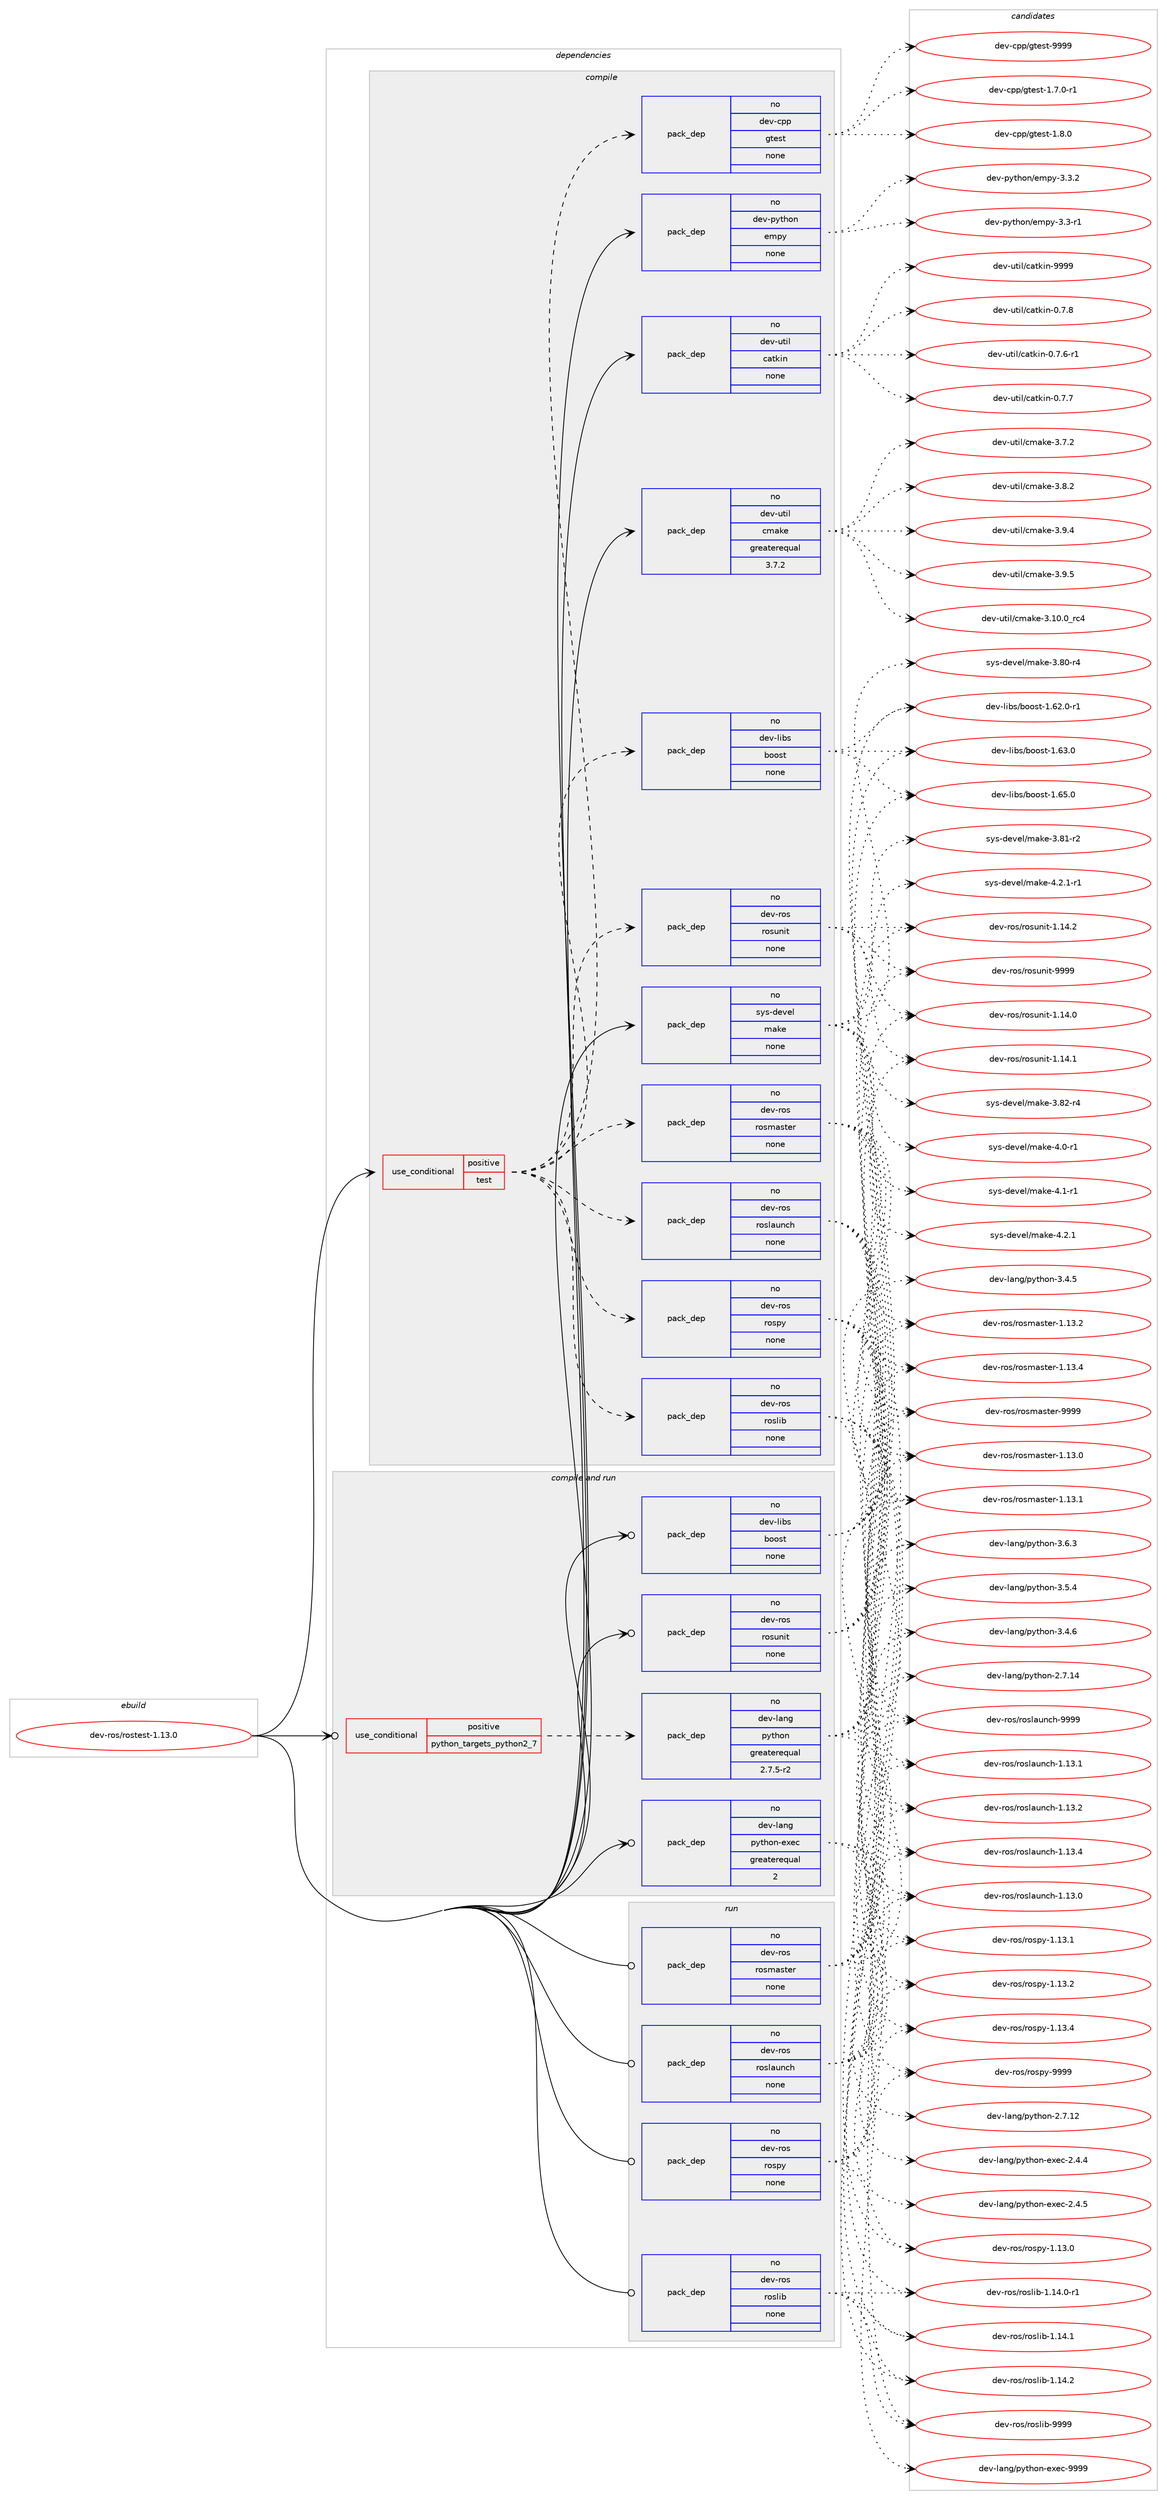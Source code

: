 digraph prolog {

# *************
# Graph options
# *************

newrank=true;
concentrate=true;
compound=true;
graph [rankdir=LR,fontname=Helvetica,fontsize=10,ranksep=1.5];#, ranksep=2.5, nodesep=0.2];
edge  [arrowhead=vee];
node  [fontname=Helvetica,fontsize=10];

# **********
# The ebuild
# **********

subgraph cluster_leftcol {
color=gray;
rank=same;
label=<<i>ebuild</i>>;
id [label="dev-ros/rostest-1.13.0", color=red, width=4, href="../dev-ros/rostest-1.13.0.svg"];
}

# ****************
# The dependencies
# ****************

subgraph cluster_midcol {
color=gray;
label=<<i>dependencies</i>>;
subgraph cluster_compile {
fillcolor="#eeeeee";
style=filled;
label=<<i>compile</i>>;
subgraph cond46959 {
dependency211855 [label=<<TABLE BORDER="0" CELLBORDER="1" CELLSPACING="0" CELLPADDING="4"><TR><TD ROWSPAN="3" CELLPADDING="10">use_conditional</TD></TR><TR><TD>positive</TD></TR><TR><TD>test</TD></TR></TABLE>>, shape=none, color=red];
subgraph pack160909 {
dependency211856 [label=<<TABLE BORDER="0" CELLBORDER="1" CELLSPACING="0" CELLPADDING="4" WIDTH="220"><TR><TD ROWSPAN="6" CELLPADDING="30">pack_dep</TD></TR><TR><TD WIDTH="110">no</TD></TR><TR><TD>dev-ros</TD></TR><TR><TD>rosunit</TD></TR><TR><TD>none</TD></TR><TR><TD></TD></TR></TABLE>>, shape=none, color=blue];
}
dependency211855:e -> dependency211856:w [weight=20,style="dashed",arrowhead="vee"];
subgraph pack160910 {
dependency211857 [label=<<TABLE BORDER="0" CELLBORDER="1" CELLSPACING="0" CELLPADDING="4" WIDTH="220"><TR><TD ROWSPAN="6" CELLPADDING="30">pack_dep</TD></TR><TR><TD WIDTH="110">no</TD></TR><TR><TD>dev-libs</TD></TR><TR><TD>boost</TD></TR><TR><TD>none</TD></TR><TR><TD></TD></TR></TABLE>>, shape=none, color=blue];
}
dependency211855:e -> dependency211857:w [weight=20,style="dashed",arrowhead="vee"];
subgraph pack160911 {
dependency211858 [label=<<TABLE BORDER="0" CELLBORDER="1" CELLSPACING="0" CELLPADDING="4" WIDTH="220"><TR><TD ROWSPAN="6" CELLPADDING="30">pack_dep</TD></TR><TR><TD WIDTH="110">no</TD></TR><TR><TD>dev-ros</TD></TR><TR><TD>roslib</TD></TR><TR><TD>none</TD></TR><TR><TD></TD></TR></TABLE>>, shape=none, color=blue];
}
dependency211855:e -> dependency211858:w [weight=20,style="dashed",arrowhead="vee"];
subgraph pack160912 {
dependency211859 [label=<<TABLE BORDER="0" CELLBORDER="1" CELLSPACING="0" CELLPADDING="4" WIDTH="220"><TR><TD ROWSPAN="6" CELLPADDING="30">pack_dep</TD></TR><TR><TD WIDTH="110">no</TD></TR><TR><TD>dev-ros</TD></TR><TR><TD>rospy</TD></TR><TR><TD>none</TD></TR><TR><TD></TD></TR></TABLE>>, shape=none, color=blue];
}
dependency211855:e -> dependency211859:w [weight=20,style="dashed",arrowhead="vee"];
subgraph pack160913 {
dependency211860 [label=<<TABLE BORDER="0" CELLBORDER="1" CELLSPACING="0" CELLPADDING="4" WIDTH="220"><TR><TD ROWSPAN="6" CELLPADDING="30">pack_dep</TD></TR><TR><TD WIDTH="110">no</TD></TR><TR><TD>dev-ros</TD></TR><TR><TD>roslaunch</TD></TR><TR><TD>none</TD></TR><TR><TD></TD></TR></TABLE>>, shape=none, color=blue];
}
dependency211855:e -> dependency211860:w [weight=20,style="dashed",arrowhead="vee"];
subgraph pack160914 {
dependency211861 [label=<<TABLE BORDER="0" CELLBORDER="1" CELLSPACING="0" CELLPADDING="4" WIDTH="220"><TR><TD ROWSPAN="6" CELLPADDING="30">pack_dep</TD></TR><TR><TD WIDTH="110">no</TD></TR><TR><TD>dev-ros</TD></TR><TR><TD>rosmaster</TD></TR><TR><TD>none</TD></TR><TR><TD></TD></TR></TABLE>>, shape=none, color=blue];
}
dependency211855:e -> dependency211861:w [weight=20,style="dashed",arrowhead="vee"];
subgraph pack160915 {
dependency211862 [label=<<TABLE BORDER="0" CELLBORDER="1" CELLSPACING="0" CELLPADDING="4" WIDTH="220"><TR><TD ROWSPAN="6" CELLPADDING="30">pack_dep</TD></TR><TR><TD WIDTH="110">no</TD></TR><TR><TD>dev-cpp</TD></TR><TR><TD>gtest</TD></TR><TR><TD>none</TD></TR><TR><TD></TD></TR></TABLE>>, shape=none, color=blue];
}
dependency211855:e -> dependency211862:w [weight=20,style="dashed",arrowhead="vee"];
}
id:e -> dependency211855:w [weight=20,style="solid",arrowhead="vee"];
subgraph pack160916 {
dependency211863 [label=<<TABLE BORDER="0" CELLBORDER="1" CELLSPACING="0" CELLPADDING="4" WIDTH="220"><TR><TD ROWSPAN="6" CELLPADDING="30">pack_dep</TD></TR><TR><TD WIDTH="110">no</TD></TR><TR><TD>dev-python</TD></TR><TR><TD>empy</TD></TR><TR><TD>none</TD></TR><TR><TD></TD></TR></TABLE>>, shape=none, color=blue];
}
id:e -> dependency211863:w [weight=20,style="solid",arrowhead="vee"];
subgraph pack160917 {
dependency211864 [label=<<TABLE BORDER="0" CELLBORDER="1" CELLSPACING="0" CELLPADDING="4" WIDTH="220"><TR><TD ROWSPAN="6" CELLPADDING="30">pack_dep</TD></TR><TR><TD WIDTH="110">no</TD></TR><TR><TD>dev-util</TD></TR><TR><TD>catkin</TD></TR><TR><TD>none</TD></TR><TR><TD></TD></TR></TABLE>>, shape=none, color=blue];
}
id:e -> dependency211864:w [weight=20,style="solid",arrowhead="vee"];
subgraph pack160918 {
dependency211865 [label=<<TABLE BORDER="0" CELLBORDER="1" CELLSPACING="0" CELLPADDING="4" WIDTH="220"><TR><TD ROWSPAN="6" CELLPADDING="30">pack_dep</TD></TR><TR><TD WIDTH="110">no</TD></TR><TR><TD>dev-util</TD></TR><TR><TD>cmake</TD></TR><TR><TD>greaterequal</TD></TR><TR><TD>3.7.2</TD></TR></TABLE>>, shape=none, color=blue];
}
id:e -> dependency211865:w [weight=20,style="solid",arrowhead="vee"];
subgraph pack160919 {
dependency211866 [label=<<TABLE BORDER="0" CELLBORDER="1" CELLSPACING="0" CELLPADDING="4" WIDTH="220"><TR><TD ROWSPAN="6" CELLPADDING="30">pack_dep</TD></TR><TR><TD WIDTH="110">no</TD></TR><TR><TD>sys-devel</TD></TR><TR><TD>make</TD></TR><TR><TD>none</TD></TR><TR><TD></TD></TR></TABLE>>, shape=none, color=blue];
}
id:e -> dependency211866:w [weight=20,style="solid",arrowhead="vee"];
}
subgraph cluster_compileandrun {
fillcolor="#eeeeee";
style=filled;
label=<<i>compile and run</i>>;
subgraph cond46960 {
dependency211867 [label=<<TABLE BORDER="0" CELLBORDER="1" CELLSPACING="0" CELLPADDING="4"><TR><TD ROWSPAN="3" CELLPADDING="10">use_conditional</TD></TR><TR><TD>positive</TD></TR><TR><TD>python_targets_python2_7</TD></TR></TABLE>>, shape=none, color=red];
subgraph pack160920 {
dependency211868 [label=<<TABLE BORDER="0" CELLBORDER="1" CELLSPACING="0" CELLPADDING="4" WIDTH="220"><TR><TD ROWSPAN="6" CELLPADDING="30">pack_dep</TD></TR><TR><TD WIDTH="110">no</TD></TR><TR><TD>dev-lang</TD></TR><TR><TD>python</TD></TR><TR><TD>greaterequal</TD></TR><TR><TD>2.7.5-r2</TD></TR></TABLE>>, shape=none, color=blue];
}
dependency211867:e -> dependency211868:w [weight=20,style="dashed",arrowhead="vee"];
}
id:e -> dependency211867:w [weight=20,style="solid",arrowhead="odotvee"];
subgraph pack160921 {
dependency211869 [label=<<TABLE BORDER="0" CELLBORDER="1" CELLSPACING="0" CELLPADDING="4" WIDTH="220"><TR><TD ROWSPAN="6" CELLPADDING="30">pack_dep</TD></TR><TR><TD WIDTH="110">no</TD></TR><TR><TD>dev-lang</TD></TR><TR><TD>python-exec</TD></TR><TR><TD>greaterequal</TD></TR><TR><TD>2</TD></TR></TABLE>>, shape=none, color=blue];
}
id:e -> dependency211869:w [weight=20,style="solid",arrowhead="odotvee"];
subgraph pack160922 {
dependency211870 [label=<<TABLE BORDER="0" CELLBORDER="1" CELLSPACING="0" CELLPADDING="4" WIDTH="220"><TR><TD ROWSPAN="6" CELLPADDING="30">pack_dep</TD></TR><TR><TD WIDTH="110">no</TD></TR><TR><TD>dev-libs</TD></TR><TR><TD>boost</TD></TR><TR><TD>none</TD></TR><TR><TD></TD></TR></TABLE>>, shape=none, color=blue];
}
id:e -> dependency211870:w [weight=20,style="solid",arrowhead="odotvee"];
subgraph pack160923 {
dependency211871 [label=<<TABLE BORDER="0" CELLBORDER="1" CELLSPACING="0" CELLPADDING="4" WIDTH="220"><TR><TD ROWSPAN="6" CELLPADDING="30">pack_dep</TD></TR><TR><TD WIDTH="110">no</TD></TR><TR><TD>dev-ros</TD></TR><TR><TD>rosunit</TD></TR><TR><TD>none</TD></TR><TR><TD></TD></TR></TABLE>>, shape=none, color=blue];
}
id:e -> dependency211871:w [weight=20,style="solid",arrowhead="odotvee"];
}
subgraph cluster_run {
fillcolor="#eeeeee";
style=filled;
label=<<i>run</i>>;
subgraph pack160924 {
dependency211872 [label=<<TABLE BORDER="0" CELLBORDER="1" CELLSPACING="0" CELLPADDING="4" WIDTH="220"><TR><TD ROWSPAN="6" CELLPADDING="30">pack_dep</TD></TR><TR><TD WIDTH="110">no</TD></TR><TR><TD>dev-ros</TD></TR><TR><TD>roslaunch</TD></TR><TR><TD>none</TD></TR><TR><TD></TD></TR></TABLE>>, shape=none, color=blue];
}
id:e -> dependency211872:w [weight=20,style="solid",arrowhead="odot"];
subgraph pack160925 {
dependency211873 [label=<<TABLE BORDER="0" CELLBORDER="1" CELLSPACING="0" CELLPADDING="4" WIDTH="220"><TR><TD ROWSPAN="6" CELLPADDING="30">pack_dep</TD></TR><TR><TD WIDTH="110">no</TD></TR><TR><TD>dev-ros</TD></TR><TR><TD>roslib</TD></TR><TR><TD>none</TD></TR><TR><TD></TD></TR></TABLE>>, shape=none, color=blue];
}
id:e -> dependency211873:w [weight=20,style="solid",arrowhead="odot"];
subgraph pack160926 {
dependency211874 [label=<<TABLE BORDER="0" CELLBORDER="1" CELLSPACING="0" CELLPADDING="4" WIDTH="220"><TR><TD ROWSPAN="6" CELLPADDING="30">pack_dep</TD></TR><TR><TD WIDTH="110">no</TD></TR><TR><TD>dev-ros</TD></TR><TR><TD>rosmaster</TD></TR><TR><TD>none</TD></TR><TR><TD></TD></TR></TABLE>>, shape=none, color=blue];
}
id:e -> dependency211874:w [weight=20,style="solid",arrowhead="odot"];
subgraph pack160927 {
dependency211875 [label=<<TABLE BORDER="0" CELLBORDER="1" CELLSPACING="0" CELLPADDING="4" WIDTH="220"><TR><TD ROWSPAN="6" CELLPADDING="30">pack_dep</TD></TR><TR><TD WIDTH="110">no</TD></TR><TR><TD>dev-ros</TD></TR><TR><TD>rospy</TD></TR><TR><TD>none</TD></TR><TR><TD></TD></TR></TABLE>>, shape=none, color=blue];
}
id:e -> dependency211875:w [weight=20,style="solid",arrowhead="odot"];
}
}

# **************
# The candidates
# **************

subgraph cluster_choices {
rank=same;
color=gray;
label=<<i>candidates</i>>;

subgraph choice160909 {
color=black;
nodesep=1;
choice100101118451141111154711411111511711010511645494649524648 [label="dev-ros/rosunit-1.14.0", color=red, width=4,href="../dev-ros/rosunit-1.14.0.svg"];
choice100101118451141111154711411111511711010511645494649524649 [label="dev-ros/rosunit-1.14.1", color=red, width=4,href="../dev-ros/rosunit-1.14.1.svg"];
choice100101118451141111154711411111511711010511645494649524650 [label="dev-ros/rosunit-1.14.2", color=red, width=4,href="../dev-ros/rosunit-1.14.2.svg"];
choice10010111845114111115471141111151171101051164557575757 [label="dev-ros/rosunit-9999", color=red, width=4,href="../dev-ros/rosunit-9999.svg"];
dependency211856:e -> choice100101118451141111154711411111511711010511645494649524648:w [style=dotted,weight="100"];
dependency211856:e -> choice100101118451141111154711411111511711010511645494649524649:w [style=dotted,weight="100"];
dependency211856:e -> choice100101118451141111154711411111511711010511645494649524650:w [style=dotted,weight="100"];
dependency211856:e -> choice10010111845114111115471141111151171101051164557575757:w [style=dotted,weight="100"];
}
subgraph choice160910 {
color=black;
nodesep=1;
choice10010111845108105981154798111111115116454946545046484511449 [label="dev-libs/boost-1.62.0-r1", color=red, width=4,href="../dev-libs/boost-1.62.0-r1.svg"];
choice1001011184510810598115479811111111511645494654514648 [label="dev-libs/boost-1.63.0", color=red, width=4,href="../dev-libs/boost-1.63.0.svg"];
choice1001011184510810598115479811111111511645494654534648 [label="dev-libs/boost-1.65.0", color=red, width=4,href="../dev-libs/boost-1.65.0.svg"];
dependency211857:e -> choice10010111845108105981154798111111115116454946545046484511449:w [style=dotted,weight="100"];
dependency211857:e -> choice1001011184510810598115479811111111511645494654514648:w [style=dotted,weight="100"];
dependency211857:e -> choice1001011184510810598115479811111111511645494654534648:w [style=dotted,weight="100"];
}
subgraph choice160911 {
color=black;
nodesep=1;
choice100101118451141111154711411111510810598454946495246484511449 [label="dev-ros/roslib-1.14.0-r1", color=red, width=4,href="../dev-ros/roslib-1.14.0-r1.svg"];
choice10010111845114111115471141111151081059845494649524649 [label="dev-ros/roslib-1.14.1", color=red, width=4,href="../dev-ros/roslib-1.14.1.svg"];
choice10010111845114111115471141111151081059845494649524650 [label="dev-ros/roslib-1.14.2", color=red, width=4,href="../dev-ros/roslib-1.14.2.svg"];
choice1001011184511411111547114111115108105984557575757 [label="dev-ros/roslib-9999", color=red, width=4,href="../dev-ros/roslib-9999.svg"];
dependency211858:e -> choice100101118451141111154711411111510810598454946495246484511449:w [style=dotted,weight="100"];
dependency211858:e -> choice10010111845114111115471141111151081059845494649524649:w [style=dotted,weight="100"];
dependency211858:e -> choice10010111845114111115471141111151081059845494649524650:w [style=dotted,weight="100"];
dependency211858:e -> choice1001011184511411111547114111115108105984557575757:w [style=dotted,weight="100"];
}
subgraph choice160912 {
color=black;
nodesep=1;
choice100101118451141111154711411111511212145494649514648 [label="dev-ros/rospy-1.13.0", color=red, width=4,href="../dev-ros/rospy-1.13.0.svg"];
choice100101118451141111154711411111511212145494649514649 [label="dev-ros/rospy-1.13.1", color=red, width=4,href="../dev-ros/rospy-1.13.1.svg"];
choice100101118451141111154711411111511212145494649514650 [label="dev-ros/rospy-1.13.2", color=red, width=4,href="../dev-ros/rospy-1.13.2.svg"];
choice100101118451141111154711411111511212145494649514652 [label="dev-ros/rospy-1.13.4", color=red, width=4,href="../dev-ros/rospy-1.13.4.svg"];
choice10010111845114111115471141111151121214557575757 [label="dev-ros/rospy-9999", color=red, width=4,href="../dev-ros/rospy-9999.svg"];
dependency211859:e -> choice100101118451141111154711411111511212145494649514648:w [style=dotted,weight="100"];
dependency211859:e -> choice100101118451141111154711411111511212145494649514649:w [style=dotted,weight="100"];
dependency211859:e -> choice100101118451141111154711411111511212145494649514650:w [style=dotted,weight="100"];
dependency211859:e -> choice100101118451141111154711411111511212145494649514652:w [style=dotted,weight="100"];
dependency211859:e -> choice10010111845114111115471141111151121214557575757:w [style=dotted,weight="100"];
}
subgraph choice160913 {
color=black;
nodesep=1;
choice1001011184511411111547114111115108971171109910445494649514648 [label="dev-ros/roslaunch-1.13.0", color=red, width=4,href="../dev-ros/roslaunch-1.13.0.svg"];
choice1001011184511411111547114111115108971171109910445494649514649 [label="dev-ros/roslaunch-1.13.1", color=red, width=4,href="../dev-ros/roslaunch-1.13.1.svg"];
choice1001011184511411111547114111115108971171109910445494649514650 [label="dev-ros/roslaunch-1.13.2", color=red, width=4,href="../dev-ros/roslaunch-1.13.2.svg"];
choice1001011184511411111547114111115108971171109910445494649514652 [label="dev-ros/roslaunch-1.13.4", color=red, width=4,href="../dev-ros/roslaunch-1.13.4.svg"];
choice100101118451141111154711411111510897117110991044557575757 [label="dev-ros/roslaunch-9999", color=red, width=4,href="../dev-ros/roslaunch-9999.svg"];
dependency211860:e -> choice1001011184511411111547114111115108971171109910445494649514648:w [style=dotted,weight="100"];
dependency211860:e -> choice1001011184511411111547114111115108971171109910445494649514649:w [style=dotted,weight="100"];
dependency211860:e -> choice1001011184511411111547114111115108971171109910445494649514650:w [style=dotted,weight="100"];
dependency211860:e -> choice1001011184511411111547114111115108971171109910445494649514652:w [style=dotted,weight="100"];
dependency211860:e -> choice100101118451141111154711411111510897117110991044557575757:w [style=dotted,weight="100"];
}
subgraph choice160914 {
color=black;
nodesep=1;
choice10010111845114111115471141111151099711511610111445494649514648 [label="dev-ros/rosmaster-1.13.0", color=red, width=4,href="../dev-ros/rosmaster-1.13.0.svg"];
choice10010111845114111115471141111151099711511610111445494649514649 [label="dev-ros/rosmaster-1.13.1", color=red, width=4,href="../dev-ros/rosmaster-1.13.1.svg"];
choice10010111845114111115471141111151099711511610111445494649514650 [label="dev-ros/rosmaster-1.13.2", color=red, width=4,href="../dev-ros/rosmaster-1.13.2.svg"];
choice10010111845114111115471141111151099711511610111445494649514652 [label="dev-ros/rosmaster-1.13.4", color=red, width=4,href="../dev-ros/rosmaster-1.13.4.svg"];
choice1001011184511411111547114111115109971151161011144557575757 [label="dev-ros/rosmaster-9999", color=red, width=4,href="../dev-ros/rosmaster-9999.svg"];
dependency211861:e -> choice10010111845114111115471141111151099711511610111445494649514648:w [style=dotted,weight="100"];
dependency211861:e -> choice10010111845114111115471141111151099711511610111445494649514649:w [style=dotted,weight="100"];
dependency211861:e -> choice10010111845114111115471141111151099711511610111445494649514650:w [style=dotted,weight="100"];
dependency211861:e -> choice10010111845114111115471141111151099711511610111445494649514652:w [style=dotted,weight="100"];
dependency211861:e -> choice1001011184511411111547114111115109971151161011144557575757:w [style=dotted,weight="100"];
}
subgraph choice160915 {
color=black;
nodesep=1;
choice1001011184599112112471031161011151164549465546484511449 [label="dev-cpp/gtest-1.7.0-r1", color=red, width=4,href="../dev-cpp/gtest-1.7.0-r1.svg"];
choice100101118459911211247103116101115116454946564648 [label="dev-cpp/gtest-1.8.0", color=red, width=4,href="../dev-cpp/gtest-1.8.0.svg"];
choice1001011184599112112471031161011151164557575757 [label="dev-cpp/gtest-9999", color=red, width=4,href="../dev-cpp/gtest-9999.svg"];
dependency211862:e -> choice1001011184599112112471031161011151164549465546484511449:w [style=dotted,weight="100"];
dependency211862:e -> choice100101118459911211247103116101115116454946564648:w [style=dotted,weight="100"];
dependency211862:e -> choice1001011184599112112471031161011151164557575757:w [style=dotted,weight="100"];
}
subgraph choice160916 {
color=black;
nodesep=1;
choice1001011184511212111610411111047101109112121455146514511449 [label="dev-python/empy-3.3-r1", color=red, width=4,href="../dev-python/empy-3.3-r1.svg"];
choice1001011184511212111610411111047101109112121455146514650 [label="dev-python/empy-3.3.2", color=red, width=4,href="../dev-python/empy-3.3.2.svg"];
dependency211863:e -> choice1001011184511212111610411111047101109112121455146514511449:w [style=dotted,weight="100"];
dependency211863:e -> choice1001011184511212111610411111047101109112121455146514650:w [style=dotted,weight="100"];
}
subgraph choice160917 {
color=black;
nodesep=1;
choice100101118451171161051084799971161071051104548465546544511449 [label="dev-util/catkin-0.7.6-r1", color=red, width=4,href="../dev-util/catkin-0.7.6-r1.svg"];
choice10010111845117116105108479997116107105110454846554655 [label="dev-util/catkin-0.7.7", color=red, width=4,href="../dev-util/catkin-0.7.7.svg"];
choice10010111845117116105108479997116107105110454846554656 [label="dev-util/catkin-0.7.8", color=red, width=4,href="../dev-util/catkin-0.7.8.svg"];
choice100101118451171161051084799971161071051104557575757 [label="dev-util/catkin-9999", color=red, width=4,href="../dev-util/catkin-9999.svg"];
dependency211864:e -> choice100101118451171161051084799971161071051104548465546544511449:w [style=dotted,weight="100"];
dependency211864:e -> choice10010111845117116105108479997116107105110454846554655:w [style=dotted,weight="100"];
dependency211864:e -> choice10010111845117116105108479997116107105110454846554656:w [style=dotted,weight="100"];
dependency211864:e -> choice100101118451171161051084799971161071051104557575757:w [style=dotted,weight="100"];
}
subgraph choice160918 {
color=black;
nodesep=1;
choice1001011184511711610510847991099710710145514649484648951149952 [label="dev-util/cmake-3.10.0_rc4", color=red, width=4,href="../dev-util/cmake-3.10.0_rc4.svg"];
choice10010111845117116105108479910997107101455146554650 [label="dev-util/cmake-3.7.2", color=red, width=4,href="../dev-util/cmake-3.7.2.svg"];
choice10010111845117116105108479910997107101455146564650 [label="dev-util/cmake-3.8.2", color=red, width=4,href="../dev-util/cmake-3.8.2.svg"];
choice10010111845117116105108479910997107101455146574652 [label="dev-util/cmake-3.9.4", color=red, width=4,href="../dev-util/cmake-3.9.4.svg"];
choice10010111845117116105108479910997107101455146574653 [label="dev-util/cmake-3.9.5", color=red, width=4,href="../dev-util/cmake-3.9.5.svg"];
dependency211865:e -> choice1001011184511711610510847991099710710145514649484648951149952:w [style=dotted,weight="100"];
dependency211865:e -> choice10010111845117116105108479910997107101455146554650:w [style=dotted,weight="100"];
dependency211865:e -> choice10010111845117116105108479910997107101455146564650:w [style=dotted,weight="100"];
dependency211865:e -> choice10010111845117116105108479910997107101455146574652:w [style=dotted,weight="100"];
dependency211865:e -> choice10010111845117116105108479910997107101455146574653:w [style=dotted,weight="100"];
}
subgraph choice160919 {
color=black;
nodesep=1;
choice11512111545100101118101108471099710710145514656484511452 [label="sys-devel/make-3.80-r4", color=red, width=4,href="../sys-devel/make-3.80-r4.svg"];
choice11512111545100101118101108471099710710145514656494511450 [label="sys-devel/make-3.81-r2", color=red, width=4,href="../sys-devel/make-3.81-r2.svg"];
choice11512111545100101118101108471099710710145514656504511452 [label="sys-devel/make-3.82-r4", color=red, width=4,href="../sys-devel/make-3.82-r4.svg"];
choice115121115451001011181011084710997107101455246484511449 [label="sys-devel/make-4.0-r1", color=red, width=4,href="../sys-devel/make-4.0-r1.svg"];
choice115121115451001011181011084710997107101455246494511449 [label="sys-devel/make-4.1-r1", color=red, width=4,href="../sys-devel/make-4.1-r1.svg"];
choice115121115451001011181011084710997107101455246504649 [label="sys-devel/make-4.2.1", color=red, width=4,href="../sys-devel/make-4.2.1.svg"];
choice1151211154510010111810110847109971071014552465046494511449 [label="sys-devel/make-4.2.1-r1", color=red, width=4,href="../sys-devel/make-4.2.1-r1.svg"];
dependency211866:e -> choice11512111545100101118101108471099710710145514656484511452:w [style=dotted,weight="100"];
dependency211866:e -> choice11512111545100101118101108471099710710145514656494511450:w [style=dotted,weight="100"];
dependency211866:e -> choice11512111545100101118101108471099710710145514656504511452:w [style=dotted,weight="100"];
dependency211866:e -> choice115121115451001011181011084710997107101455246484511449:w [style=dotted,weight="100"];
dependency211866:e -> choice115121115451001011181011084710997107101455246494511449:w [style=dotted,weight="100"];
dependency211866:e -> choice115121115451001011181011084710997107101455246504649:w [style=dotted,weight="100"];
dependency211866:e -> choice1151211154510010111810110847109971071014552465046494511449:w [style=dotted,weight="100"];
}
subgraph choice160920 {
color=black;
nodesep=1;
choice10010111845108971101034711212111610411111045504655464950 [label="dev-lang/python-2.7.12", color=red, width=4,href="../dev-lang/python-2.7.12.svg"];
choice10010111845108971101034711212111610411111045504655464952 [label="dev-lang/python-2.7.14", color=red, width=4,href="../dev-lang/python-2.7.14.svg"];
choice100101118451089711010347112121116104111110455146524653 [label="dev-lang/python-3.4.5", color=red, width=4,href="../dev-lang/python-3.4.5.svg"];
choice100101118451089711010347112121116104111110455146524654 [label="dev-lang/python-3.4.6", color=red, width=4,href="../dev-lang/python-3.4.6.svg"];
choice100101118451089711010347112121116104111110455146534652 [label="dev-lang/python-3.5.4", color=red, width=4,href="../dev-lang/python-3.5.4.svg"];
choice100101118451089711010347112121116104111110455146544651 [label="dev-lang/python-3.6.3", color=red, width=4,href="../dev-lang/python-3.6.3.svg"];
dependency211868:e -> choice10010111845108971101034711212111610411111045504655464950:w [style=dotted,weight="100"];
dependency211868:e -> choice10010111845108971101034711212111610411111045504655464952:w [style=dotted,weight="100"];
dependency211868:e -> choice100101118451089711010347112121116104111110455146524653:w [style=dotted,weight="100"];
dependency211868:e -> choice100101118451089711010347112121116104111110455146524654:w [style=dotted,weight="100"];
dependency211868:e -> choice100101118451089711010347112121116104111110455146534652:w [style=dotted,weight="100"];
dependency211868:e -> choice100101118451089711010347112121116104111110455146544651:w [style=dotted,weight="100"];
}
subgraph choice160921 {
color=black;
nodesep=1;
choice1001011184510897110103471121211161041111104510112010199455046524652 [label="dev-lang/python-exec-2.4.4", color=red, width=4,href="../dev-lang/python-exec-2.4.4.svg"];
choice1001011184510897110103471121211161041111104510112010199455046524653 [label="dev-lang/python-exec-2.4.5", color=red, width=4,href="../dev-lang/python-exec-2.4.5.svg"];
choice10010111845108971101034711212111610411111045101120101994557575757 [label="dev-lang/python-exec-9999", color=red, width=4,href="../dev-lang/python-exec-9999.svg"];
dependency211869:e -> choice1001011184510897110103471121211161041111104510112010199455046524652:w [style=dotted,weight="100"];
dependency211869:e -> choice1001011184510897110103471121211161041111104510112010199455046524653:w [style=dotted,weight="100"];
dependency211869:e -> choice10010111845108971101034711212111610411111045101120101994557575757:w [style=dotted,weight="100"];
}
subgraph choice160922 {
color=black;
nodesep=1;
choice10010111845108105981154798111111115116454946545046484511449 [label="dev-libs/boost-1.62.0-r1", color=red, width=4,href="../dev-libs/boost-1.62.0-r1.svg"];
choice1001011184510810598115479811111111511645494654514648 [label="dev-libs/boost-1.63.0", color=red, width=4,href="../dev-libs/boost-1.63.0.svg"];
choice1001011184510810598115479811111111511645494654534648 [label="dev-libs/boost-1.65.0", color=red, width=4,href="../dev-libs/boost-1.65.0.svg"];
dependency211870:e -> choice10010111845108105981154798111111115116454946545046484511449:w [style=dotted,weight="100"];
dependency211870:e -> choice1001011184510810598115479811111111511645494654514648:w [style=dotted,weight="100"];
dependency211870:e -> choice1001011184510810598115479811111111511645494654534648:w [style=dotted,weight="100"];
}
subgraph choice160923 {
color=black;
nodesep=1;
choice100101118451141111154711411111511711010511645494649524648 [label="dev-ros/rosunit-1.14.0", color=red, width=4,href="../dev-ros/rosunit-1.14.0.svg"];
choice100101118451141111154711411111511711010511645494649524649 [label="dev-ros/rosunit-1.14.1", color=red, width=4,href="../dev-ros/rosunit-1.14.1.svg"];
choice100101118451141111154711411111511711010511645494649524650 [label="dev-ros/rosunit-1.14.2", color=red, width=4,href="../dev-ros/rosunit-1.14.2.svg"];
choice10010111845114111115471141111151171101051164557575757 [label="dev-ros/rosunit-9999", color=red, width=4,href="../dev-ros/rosunit-9999.svg"];
dependency211871:e -> choice100101118451141111154711411111511711010511645494649524648:w [style=dotted,weight="100"];
dependency211871:e -> choice100101118451141111154711411111511711010511645494649524649:w [style=dotted,weight="100"];
dependency211871:e -> choice100101118451141111154711411111511711010511645494649524650:w [style=dotted,weight="100"];
dependency211871:e -> choice10010111845114111115471141111151171101051164557575757:w [style=dotted,weight="100"];
}
subgraph choice160924 {
color=black;
nodesep=1;
choice1001011184511411111547114111115108971171109910445494649514648 [label="dev-ros/roslaunch-1.13.0", color=red, width=4,href="../dev-ros/roslaunch-1.13.0.svg"];
choice1001011184511411111547114111115108971171109910445494649514649 [label="dev-ros/roslaunch-1.13.1", color=red, width=4,href="../dev-ros/roslaunch-1.13.1.svg"];
choice1001011184511411111547114111115108971171109910445494649514650 [label="dev-ros/roslaunch-1.13.2", color=red, width=4,href="../dev-ros/roslaunch-1.13.2.svg"];
choice1001011184511411111547114111115108971171109910445494649514652 [label="dev-ros/roslaunch-1.13.4", color=red, width=4,href="../dev-ros/roslaunch-1.13.4.svg"];
choice100101118451141111154711411111510897117110991044557575757 [label="dev-ros/roslaunch-9999", color=red, width=4,href="../dev-ros/roslaunch-9999.svg"];
dependency211872:e -> choice1001011184511411111547114111115108971171109910445494649514648:w [style=dotted,weight="100"];
dependency211872:e -> choice1001011184511411111547114111115108971171109910445494649514649:w [style=dotted,weight="100"];
dependency211872:e -> choice1001011184511411111547114111115108971171109910445494649514650:w [style=dotted,weight="100"];
dependency211872:e -> choice1001011184511411111547114111115108971171109910445494649514652:w [style=dotted,weight="100"];
dependency211872:e -> choice100101118451141111154711411111510897117110991044557575757:w [style=dotted,weight="100"];
}
subgraph choice160925 {
color=black;
nodesep=1;
choice100101118451141111154711411111510810598454946495246484511449 [label="dev-ros/roslib-1.14.0-r1", color=red, width=4,href="../dev-ros/roslib-1.14.0-r1.svg"];
choice10010111845114111115471141111151081059845494649524649 [label="dev-ros/roslib-1.14.1", color=red, width=4,href="../dev-ros/roslib-1.14.1.svg"];
choice10010111845114111115471141111151081059845494649524650 [label="dev-ros/roslib-1.14.2", color=red, width=4,href="../dev-ros/roslib-1.14.2.svg"];
choice1001011184511411111547114111115108105984557575757 [label="dev-ros/roslib-9999", color=red, width=4,href="../dev-ros/roslib-9999.svg"];
dependency211873:e -> choice100101118451141111154711411111510810598454946495246484511449:w [style=dotted,weight="100"];
dependency211873:e -> choice10010111845114111115471141111151081059845494649524649:w [style=dotted,weight="100"];
dependency211873:e -> choice10010111845114111115471141111151081059845494649524650:w [style=dotted,weight="100"];
dependency211873:e -> choice1001011184511411111547114111115108105984557575757:w [style=dotted,weight="100"];
}
subgraph choice160926 {
color=black;
nodesep=1;
choice10010111845114111115471141111151099711511610111445494649514648 [label="dev-ros/rosmaster-1.13.0", color=red, width=4,href="../dev-ros/rosmaster-1.13.0.svg"];
choice10010111845114111115471141111151099711511610111445494649514649 [label="dev-ros/rosmaster-1.13.1", color=red, width=4,href="../dev-ros/rosmaster-1.13.1.svg"];
choice10010111845114111115471141111151099711511610111445494649514650 [label="dev-ros/rosmaster-1.13.2", color=red, width=4,href="../dev-ros/rosmaster-1.13.2.svg"];
choice10010111845114111115471141111151099711511610111445494649514652 [label="dev-ros/rosmaster-1.13.4", color=red, width=4,href="../dev-ros/rosmaster-1.13.4.svg"];
choice1001011184511411111547114111115109971151161011144557575757 [label="dev-ros/rosmaster-9999", color=red, width=4,href="../dev-ros/rosmaster-9999.svg"];
dependency211874:e -> choice10010111845114111115471141111151099711511610111445494649514648:w [style=dotted,weight="100"];
dependency211874:e -> choice10010111845114111115471141111151099711511610111445494649514649:w [style=dotted,weight="100"];
dependency211874:e -> choice10010111845114111115471141111151099711511610111445494649514650:w [style=dotted,weight="100"];
dependency211874:e -> choice10010111845114111115471141111151099711511610111445494649514652:w [style=dotted,weight="100"];
dependency211874:e -> choice1001011184511411111547114111115109971151161011144557575757:w [style=dotted,weight="100"];
}
subgraph choice160927 {
color=black;
nodesep=1;
choice100101118451141111154711411111511212145494649514648 [label="dev-ros/rospy-1.13.0", color=red, width=4,href="../dev-ros/rospy-1.13.0.svg"];
choice100101118451141111154711411111511212145494649514649 [label="dev-ros/rospy-1.13.1", color=red, width=4,href="../dev-ros/rospy-1.13.1.svg"];
choice100101118451141111154711411111511212145494649514650 [label="dev-ros/rospy-1.13.2", color=red, width=4,href="../dev-ros/rospy-1.13.2.svg"];
choice100101118451141111154711411111511212145494649514652 [label="dev-ros/rospy-1.13.4", color=red, width=4,href="../dev-ros/rospy-1.13.4.svg"];
choice10010111845114111115471141111151121214557575757 [label="dev-ros/rospy-9999", color=red, width=4,href="../dev-ros/rospy-9999.svg"];
dependency211875:e -> choice100101118451141111154711411111511212145494649514648:w [style=dotted,weight="100"];
dependency211875:e -> choice100101118451141111154711411111511212145494649514649:w [style=dotted,weight="100"];
dependency211875:e -> choice100101118451141111154711411111511212145494649514650:w [style=dotted,weight="100"];
dependency211875:e -> choice100101118451141111154711411111511212145494649514652:w [style=dotted,weight="100"];
dependency211875:e -> choice10010111845114111115471141111151121214557575757:w [style=dotted,weight="100"];
}
}

}
